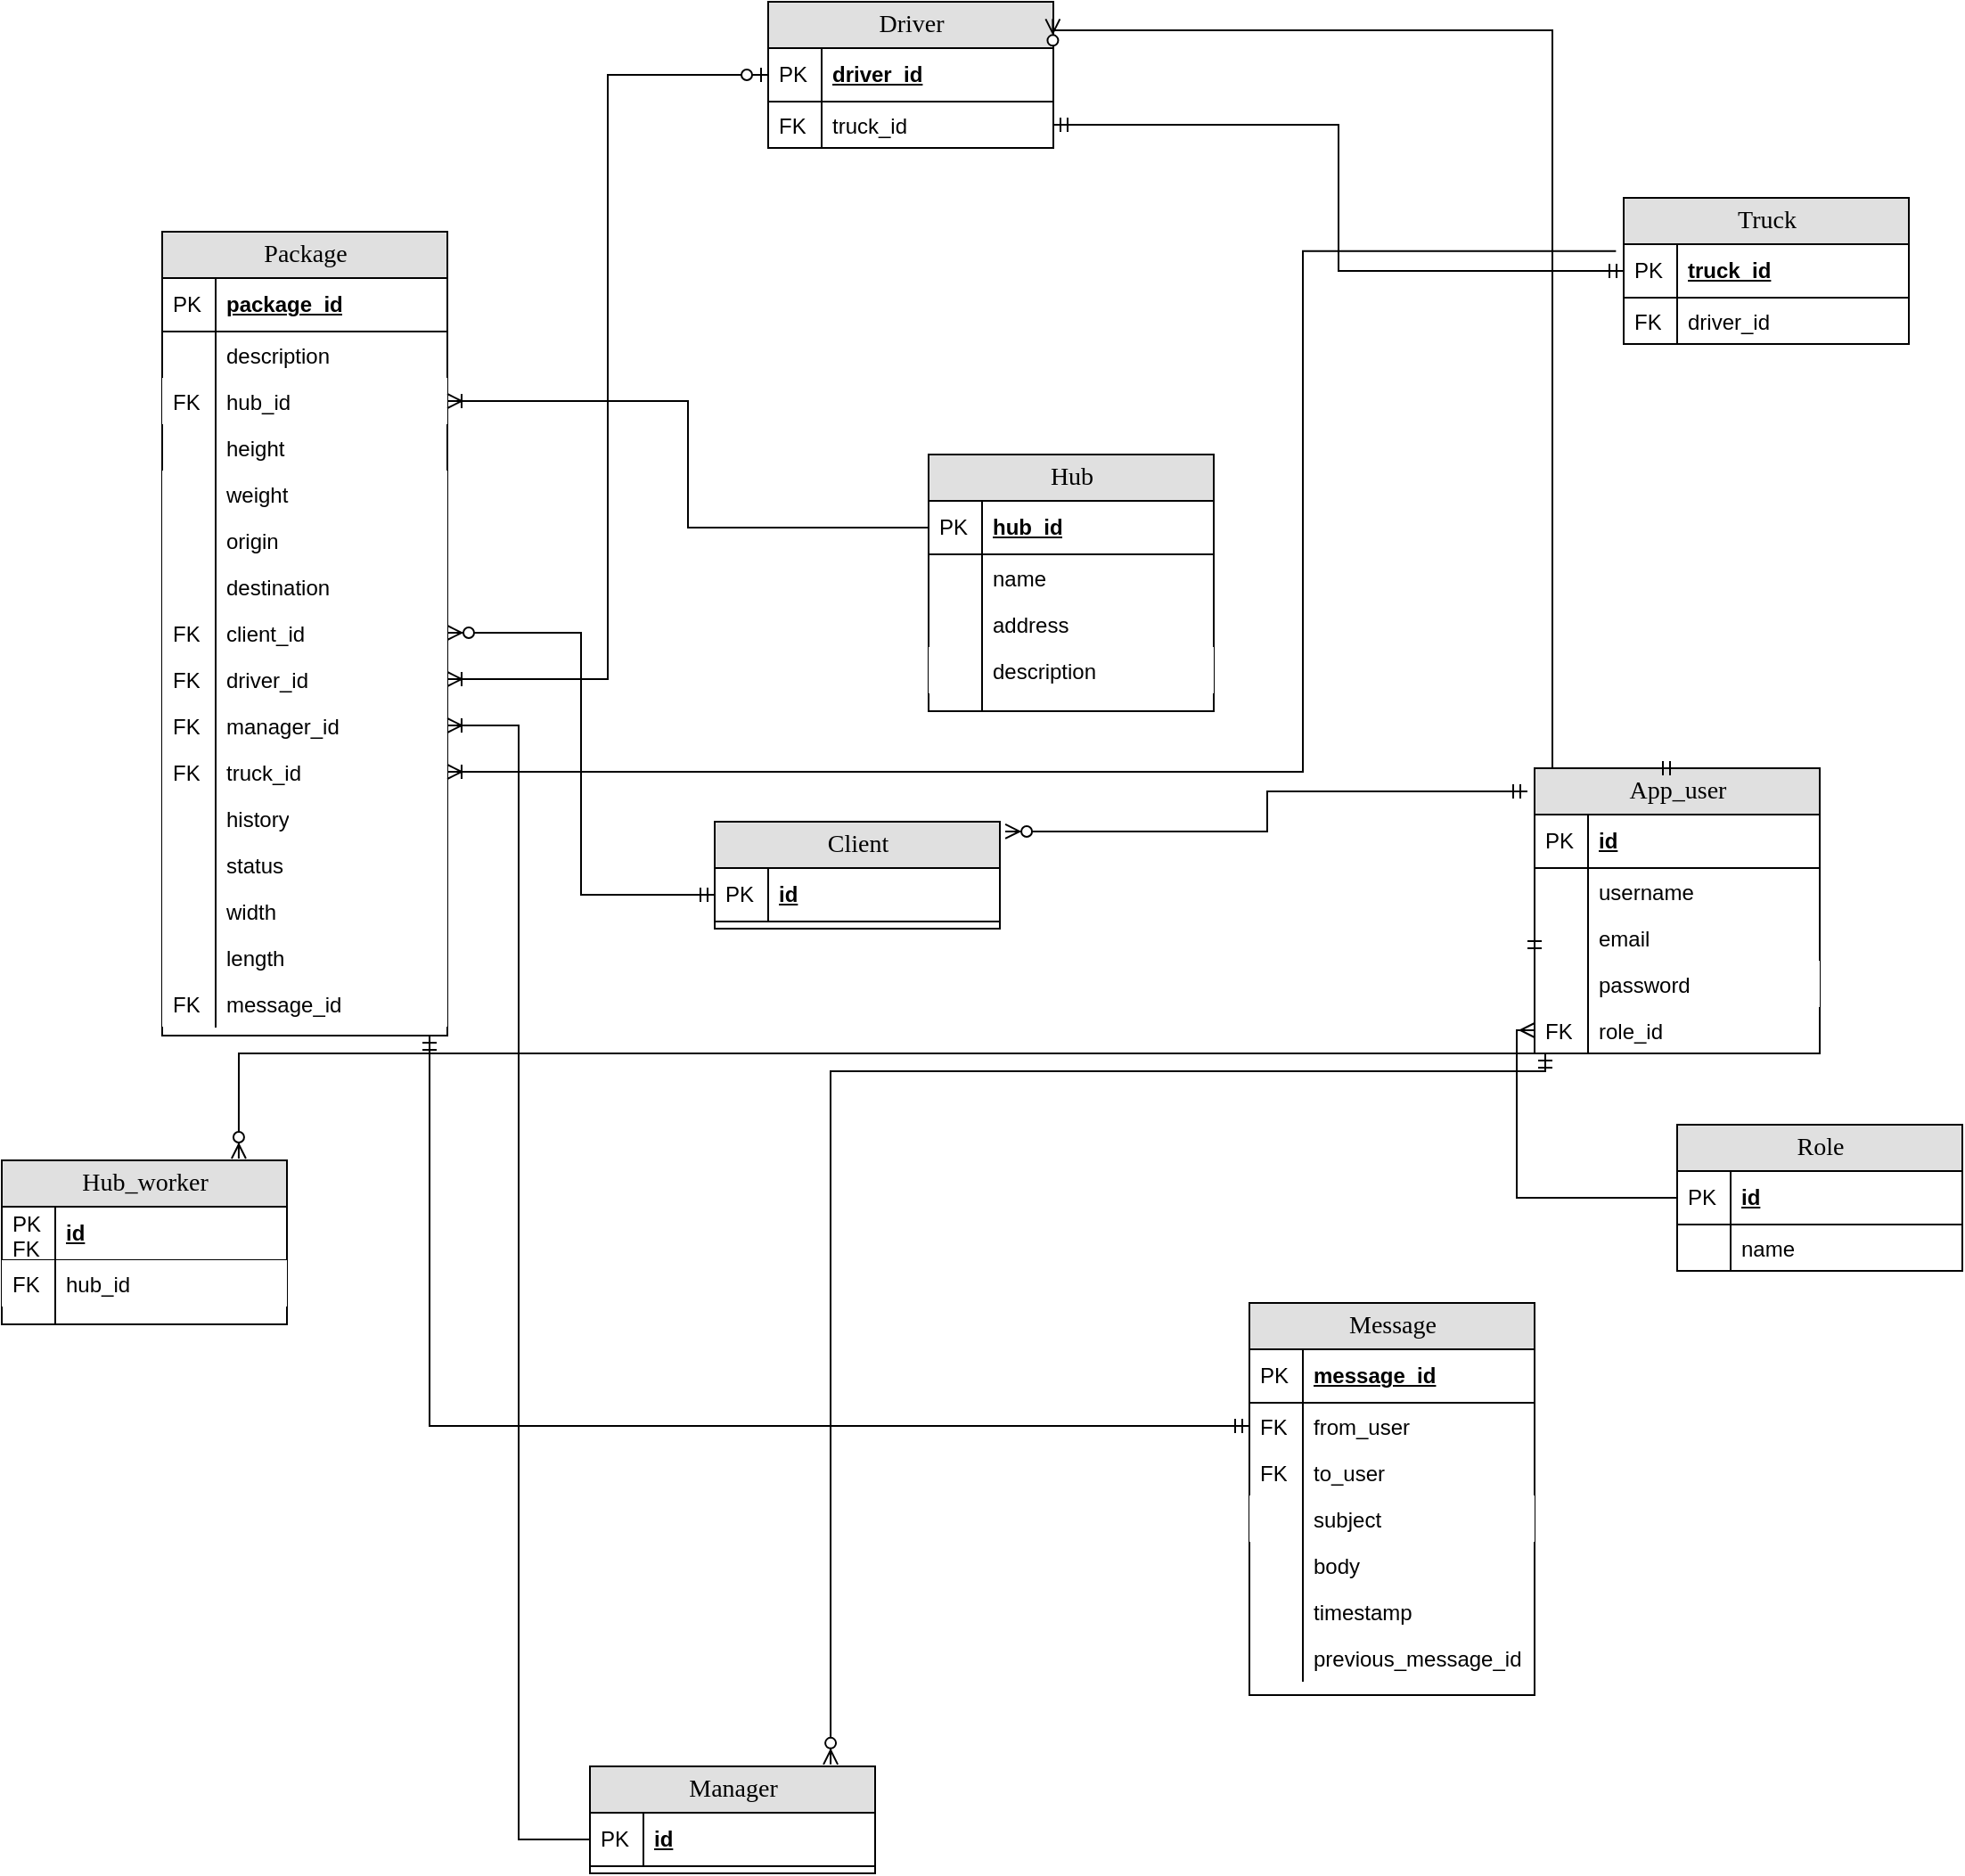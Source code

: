 <mxfile version="20.6.2" type="device"><diagram name="Page-1" id="e56a1550-8fbb-45ad-956c-1786394a9013"><mxGraphModel dx="2185" dy="1413" grid="1" gridSize="10" guides="1" tooltips="1" connect="1" arrows="1" fold="1" page="1" pageScale="1" pageWidth="1100" pageHeight="850" background="none" math="0" shadow="0"><root><mxCell id="0"/><mxCell id="1" parent="0"/><mxCell id="2e49270ec7c68f3f-80" value="Driver" style="swimlane;html=1;fontStyle=0;childLayout=stackLayout;horizontal=1;startSize=26;fillColor=#e0e0e0;horizontalStack=0;resizeParent=1;resizeLast=0;collapsible=1;marginBottom=0;swimlaneFillColor=#ffffff;align=center;rounded=0;shadow=0;comic=0;labelBackgroundColor=none;strokeWidth=1;fontFamily=Verdana;fontSize=14" parent="1" vertex="1"><mxGeometry x="270" y="-100" width="160" height="82" as="geometry"/></mxCell><mxCell id="2e49270ec7c68f3f-81" value="driver_id" style="shape=partialRectangle;top=0;left=0;right=0;bottom=1;html=1;align=left;verticalAlign=middle;fillColor=none;spacingLeft=34;spacingRight=4;whiteSpace=wrap;overflow=hidden;rotatable=0;points=[[0,0.5],[1,0.5]];portConstraint=eastwest;dropTarget=0;fontStyle=5;" parent="2e49270ec7c68f3f-80" vertex="1"><mxGeometry y="26" width="160" height="30" as="geometry"/></mxCell><mxCell id="2e49270ec7c68f3f-82" value="PK" style="shape=partialRectangle;top=0;left=0;bottom=0;html=1;fillColor=none;align=left;verticalAlign=middle;spacingLeft=4;spacingRight=4;whiteSpace=wrap;overflow=hidden;rotatable=0;points=[];portConstraint=eastwest;part=1;" parent="2e49270ec7c68f3f-81" vertex="1" connectable="0"><mxGeometry width="30" height="30" as="geometry"/></mxCell><mxCell id="2e49270ec7c68f3f-83" value="truck_id" style="shape=partialRectangle;top=0;left=0;right=0;bottom=0;html=1;align=left;verticalAlign=top;fillColor=none;spacingLeft=34;spacingRight=4;whiteSpace=wrap;overflow=hidden;rotatable=0;points=[[0,0.5],[1,0.5]];portConstraint=eastwest;dropTarget=0;" parent="2e49270ec7c68f3f-80" vertex="1"><mxGeometry y="56" width="160" height="26" as="geometry"/></mxCell><mxCell id="2e49270ec7c68f3f-84" value="FK" style="shape=partialRectangle;top=0;left=0;bottom=0;html=1;fillColor=none;align=left;verticalAlign=top;spacingLeft=4;spacingRight=4;whiteSpace=wrap;overflow=hidden;rotatable=0;points=[];portConstraint=eastwest;part=1;" parent="2e49270ec7c68f3f-83" vertex="1" connectable="0"><mxGeometry width="30" height="26" as="geometry"/></mxCell><mxCell id="9Zfl4sQZ8dQwCPbtJf-r-14" value="Truck" style="swimlane;html=1;fontStyle=0;childLayout=stackLayout;horizontal=1;startSize=26;fillColor=#e0e0e0;horizontalStack=0;resizeParent=1;resizeLast=0;collapsible=1;marginBottom=0;swimlaneFillColor=#ffffff;align=center;rounded=0;shadow=0;comic=0;labelBackgroundColor=none;strokeWidth=1;fontFamily=Verdana;fontSize=14" parent="1" vertex="1"><mxGeometry x="750" y="10" width="160" height="82" as="geometry"/></mxCell><mxCell id="9Zfl4sQZ8dQwCPbtJf-r-15" value="truck_id" style="shape=partialRectangle;top=0;left=0;right=0;bottom=1;html=1;align=left;verticalAlign=middle;fillColor=none;spacingLeft=34;spacingRight=4;whiteSpace=wrap;overflow=hidden;rotatable=0;points=[[0,0.5],[1,0.5]];portConstraint=eastwest;dropTarget=0;fontStyle=5;" parent="9Zfl4sQZ8dQwCPbtJf-r-14" vertex="1"><mxGeometry y="26" width="160" height="30" as="geometry"/></mxCell><mxCell id="9Zfl4sQZ8dQwCPbtJf-r-16" value="PK" style="shape=partialRectangle;top=0;left=0;bottom=0;html=1;fillColor=none;align=left;verticalAlign=middle;spacingLeft=4;spacingRight=4;whiteSpace=wrap;overflow=hidden;rotatable=0;points=[];portConstraint=eastwest;part=1;" parent="9Zfl4sQZ8dQwCPbtJf-r-15" connectable="0" vertex="1"><mxGeometry width="30" height="30" as="geometry"/></mxCell><mxCell id="9Zfl4sQZ8dQwCPbtJf-r-19" value="driver_id" style="shape=partialRectangle;top=0;left=0;right=0;bottom=0;html=1;align=left;verticalAlign=top;fillColor=none;spacingLeft=34;spacingRight=4;whiteSpace=wrap;overflow=hidden;rotatable=0;points=[[0,0.5],[1,0.5]];portConstraint=eastwest;dropTarget=0;" parent="9Zfl4sQZ8dQwCPbtJf-r-14" vertex="1"><mxGeometry y="56" width="160" height="26" as="geometry"/></mxCell><mxCell id="9Zfl4sQZ8dQwCPbtJf-r-20" value="FK" style="shape=partialRectangle;top=0;left=0;bottom=0;html=1;fillColor=none;align=left;verticalAlign=top;spacingLeft=4;spacingRight=4;whiteSpace=wrap;overflow=hidden;rotatable=0;points=[];portConstraint=eastwest;part=1;" parent="9Zfl4sQZ8dQwCPbtJf-r-19" connectable="0" vertex="1"><mxGeometry width="30" height="26" as="geometry"/></mxCell><mxCell id="9Zfl4sQZ8dQwCPbtJf-r-28" value="" style="edgeStyle=orthogonalEdgeStyle;fontSize=12;html=1;endArrow=ERoneToMany;startArrow=ERzeroToOne;rounded=0;exitX=0;exitY=0.5;exitDx=0;exitDy=0;" parent="1" source="2e49270ec7c68f3f-81" target="WPo7gsxydUcAzERWjKQl-3" edge="1"><mxGeometry width="100" height="100" relative="1" as="geometry"><mxPoint x="90" y="140" as="sourcePoint"/><mxPoint x="190" y="265" as="targetPoint"/></mxGeometry></mxCell><mxCell id="9Zfl4sQZ8dQwCPbtJf-r-29" value="" style="edgeStyle=orthogonalEdgeStyle;fontSize=12;html=1;endArrow=ERmandOne;startArrow=ERmandOne;rounded=0;exitX=1;exitY=0.5;exitDx=0;exitDy=0;" parent="1" source="2e49270ec7c68f3f-83" target="9Zfl4sQZ8dQwCPbtJf-r-15" edge="1"><mxGeometry width="100" height="100" relative="1" as="geometry"><mxPoint x="400" y="260" as="sourcePoint"/><mxPoint x="500" y="160" as="targetPoint"/></mxGeometry></mxCell><mxCell id="9Zfl4sQZ8dQwCPbtJf-r-32" value="Client" style="swimlane;html=1;fontStyle=0;childLayout=stackLayout;horizontal=1;startSize=26;fillColor=#e0e0e0;horizontalStack=0;resizeParent=1;resizeLast=0;collapsible=1;marginBottom=0;swimlaneFillColor=#ffffff;align=center;rounded=0;shadow=0;comic=0;labelBackgroundColor=none;strokeWidth=1;fontFamily=Verdana;fontSize=14" parent="1" vertex="1"><mxGeometry x="240" y="360" width="160" height="60" as="geometry"/></mxCell><mxCell id="9Zfl4sQZ8dQwCPbtJf-r-33" value="id" style="shape=partialRectangle;top=0;left=0;right=0;bottom=1;html=1;align=left;verticalAlign=middle;fillColor=none;spacingLeft=34;spacingRight=4;whiteSpace=wrap;overflow=hidden;rotatable=0;points=[[0,0.5],[1,0.5]];portConstraint=eastwest;dropTarget=0;fontStyle=5;" parent="9Zfl4sQZ8dQwCPbtJf-r-32" vertex="1"><mxGeometry y="26" width="160" height="30" as="geometry"/></mxCell><mxCell id="9Zfl4sQZ8dQwCPbtJf-r-34" value="PK" style="shape=partialRectangle;top=0;left=0;bottom=0;html=1;fillColor=none;align=left;verticalAlign=middle;spacingLeft=4;spacingRight=4;whiteSpace=wrap;overflow=hidden;rotatable=0;points=[];portConstraint=eastwest;part=1;" parent="9Zfl4sQZ8dQwCPbtJf-r-33" connectable="0" vertex="1"><mxGeometry width="30" height="30" as="geometry"/></mxCell><mxCell id="9Zfl4sQZ8dQwCPbtJf-r-43" value="" style="edgeStyle=orthogonalEdgeStyle;fontSize=12;html=1;endArrow=ERzeroToMany;startArrow=ERmandOne;rounded=0;exitX=0;exitY=0.5;exitDx=0;exitDy=0;entryX=1;entryY=0.5;entryDx=0;entryDy=0;" parent="1" source="9Zfl4sQZ8dQwCPbtJf-r-33" target="WPo7gsxydUcAzERWjKQl-1" edge="1"><mxGeometry width="100" height="100" relative="1" as="geometry"><mxPoint x="400" y="360" as="sourcePoint"/><mxPoint x="190" y="239" as="targetPoint"/></mxGeometry></mxCell><mxCell id="9Zfl4sQZ8dQwCPbtJf-r-46" value="Package" style="swimlane;html=1;fontStyle=0;childLayout=stackLayout;horizontal=1;startSize=26;fillColor=#e0e0e0;horizontalStack=0;resizeParent=1;resizeLast=0;collapsible=1;marginBottom=0;swimlaneFillColor=#ffffff;align=center;rounded=0;shadow=0;comic=0;labelBackgroundColor=none;strokeWidth=1;fontFamily=Verdana;fontSize=14" parent="1" vertex="1"><mxGeometry x="-70" y="29" width="160" height="451" as="geometry"/></mxCell><mxCell id="9Zfl4sQZ8dQwCPbtJf-r-47" value="package_id" style="shape=partialRectangle;top=0;left=0;right=0;bottom=1;html=1;align=left;verticalAlign=middle;fillColor=none;spacingLeft=34;spacingRight=4;whiteSpace=wrap;overflow=hidden;rotatable=0;points=[[0,0.5],[1,0.5]];portConstraint=eastwest;dropTarget=0;fontStyle=5;" parent="9Zfl4sQZ8dQwCPbtJf-r-46" vertex="1"><mxGeometry y="26" width="160" height="30" as="geometry"/></mxCell><mxCell id="9Zfl4sQZ8dQwCPbtJf-r-48" value="PK" style="shape=partialRectangle;top=0;left=0;bottom=0;html=1;fillColor=none;align=left;verticalAlign=middle;spacingLeft=4;spacingRight=4;whiteSpace=wrap;overflow=hidden;rotatable=0;points=[];portConstraint=eastwest;part=1;" parent="9Zfl4sQZ8dQwCPbtJf-r-47" connectable="0" vertex="1"><mxGeometry width="30" height="30" as="geometry"/></mxCell><mxCell id="9Zfl4sQZ8dQwCPbtJf-r-49" value="description" style="shape=partialRectangle;top=0;left=0;right=0;bottom=0;html=1;align=left;verticalAlign=top;fillColor=none;spacingLeft=34;spacingRight=4;whiteSpace=wrap;overflow=hidden;rotatable=0;points=[[0,0.5],[1,0.5]];portConstraint=eastwest;dropTarget=0;" parent="9Zfl4sQZ8dQwCPbtJf-r-46" vertex="1"><mxGeometry y="56" width="160" height="26" as="geometry"/></mxCell><mxCell id="9Zfl4sQZ8dQwCPbtJf-r-50" value="" style="shape=partialRectangle;top=0;left=0;bottom=0;html=1;fillColor=none;align=left;verticalAlign=top;spacingLeft=4;spacingRight=4;whiteSpace=wrap;overflow=hidden;rotatable=0;points=[];portConstraint=eastwest;part=1;" parent="9Zfl4sQZ8dQwCPbtJf-r-49" connectable="0" vertex="1"><mxGeometry width="30" height="26" as="geometry"/></mxCell><mxCell id="9Zfl4sQZ8dQwCPbtJf-r-53" value="hub_id" style="shape=partialRectangle;top=0;left=0;right=0;bottom=0;html=1;align=left;verticalAlign=top;fillColor=default;spacingLeft=34;spacingRight=4;whiteSpace=wrap;overflow=hidden;rotatable=0;points=[[0,0.5],[1,0.5]];portConstraint=eastwest;dropTarget=0;" parent="9Zfl4sQZ8dQwCPbtJf-r-46" vertex="1"><mxGeometry y="82" width="160" height="26" as="geometry"/></mxCell><mxCell id="9Zfl4sQZ8dQwCPbtJf-r-54" value="FK" style="shape=partialRectangle;top=0;left=0;bottom=0;html=1;fillColor=none;align=left;verticalAlign=top;spacingLeft=4;spacingRight=4;whiteSpace=wrap;overflow=hidden;rotatable=0;points=[];portConstraint=eastwest;part=1;" parent="9Zfl4sQZ8dQwCPbtJf-r-53" connectable="0" vertex="1"><mxGeometry width="30" height="26" as="geometry"/></mxCell><mxCell id="9Zfl4sQZ8dQwCPbtJf-r-55" value="height" style="shape=partialRectangle;top=0;left=0;right=0;bottom=0;html=1;align=left;verticalAlign=top;fillColor=none;spacingLeft=34;spacingRight=4;whiteSpace=wrap;overflow=hidden;rotatable=0;points=[[0,0.5],[1,0.5]];portConstraint=eastwest;dropTarget=0;" parent="9Zfl4sQZ8dQwCPbtJf-r-46" vertex="1"><mxGeometry y="108" width="160" height="26" as="geometry"/></mxCell><mxCell id="9Zfl4sQZ8dQwCPbtJf-r-56" value="" style="shape=partialRectangle;top=0;left=0;bottom=0;html=1;fillColor=none;align=left;verticalAlign=top;spacingLeft=4;spacingRight=4;whiteSpace=wrap;overflow=hidden;rotatable=0;points=[];portConstraint=eastwest;part=1;" parent="9Zfl4sQZ8dQwCPbtJf-r-55" connectable="0" vertex="1"><mxGeometry width="30" height="26" as="geometry"/></mxCell><mxCell id="Qg8AzuFLEwL4DSOI7hVM-1" value="weight" style="shape=partialRectangle;top=0;left=0;right=0;bottom=0;html=1;align=left;verticalAlign=top;fillColor=default;spacingLeft=34;spacingRight=4;whiteSpace=wrap;overflow=hidden;rotatable=0;points=[[0,0.5],[1,0.5]];portConstraint=eastwest;dropTarget=0;" parent="9Zfl4sQZ8dQwCPbtJf-r-46" vertex="1"><mxGeometry y="134" width="160" height="26" as="geometry"/></mxCell><mxCell id="Qg8AzuFLEwL4DSOI7hVM-2" value="" style="shape=partialRectangle;top=0;left=0;bottom=0;html=1;fillColor=none;align=left;verticalAlign=top;spacingLeft=4;spacingRight=4;whiteSpace=wrap;overflow=hidden;rotatable=0;points=[];portConstraint=eastwest;part=1;" parent="Qg8AzuFLEwL4DSOI7hVM-1" connectable="0" vertex="1"><mxGeometry width="30" height="26" as="geometry"/></mxCell><mxCell id="Qg8AzuFLEwL4DSOI7hVM-3" value="origin" style="shape=partialRectangle;top=0;left=0;right=0;bottom=0;html=1;align=left;verticalAlign=top;fillColor=default;spacingLeft=34;spacingRight=4;whiteSpace=wrap;overflow=hidden;rotatable=0;points=[[0,0.5],[1,0.5]];portConstraint=eastwest;dropTarget=0;" parent="9Zfl4sQZ8dQwCPbtJf-r-46" vertex="1"><mxGeometry y="160" width="160" height="26" as="geometry"/></mxCell><mxCell id="Qg8AzuFLEwL4DSOI7hVM-4" value="" style="shape=partialRectangle;top=0;left=0;bottom=0;html=1;fillColor=none;align=left;verticalAlign=top;spacingLeft=4;spacingRight=4;whiteSpace=wrap;overflow=hidden;rotatable=0;points=[];portConstraint=eastwest;part=1;" parent="Qg8AzuFLEwL4DSOI7hVM-3" connectable="0" vertex="1"><mxGeometry width="30" height="26" as="geometry"/></mxCell><mxCell id="Qg8AzuFLEwL4DSOI7hVM-5" value="destination" style="shape=partialRectangle;top=0;left=0;right=0;bottom=0;html=1;align=left;verticalAlign=top;fillColor=default;spacingLeft=34;spacingRight=4;whiteSpace=wrap;overflow=hidden;rotatable=0;points=[[0,0.5],[1,0.5]];portConstraint=eastwest;dropTarget=0;" parent="9Zfl4sQZ8dQwCPbtJf-r-46" vertex="1"><mxGeometry y="186" width="160" height="26" as="geometry"/></mxCell><mxCell id="Qg8AzuFLEwL4DSOI7hVM-6" value="" style="shape=partialRectangle;top=0;left=0;bottom=0;html=1;fillColor=none;align=left;verticalAlign=top;spacingLeft=4;spacingRight=4;whiteSpace=wrap;overflow=hidden;rotatable=0;points=[];portConstraint=eastwest;part=1;" parent="Qg8AzuFLEwL4DSOI7hVM-5" connectable="0" vertex="1"><mxGeometry width="30" height="26" as="geometry"/></mxCell><mxCell id="WPo7gsxydUcAzERWjKQl-1" value="client_id" style="shape=partialRectangle;top=0;left=0;right=0;bottom=0;html=1;align=left;verticalAlign=top;fillColor=default;spacingLeft=34;spacingRight=4;whiteSpace=wrap;overflow=hidden;rotatable=0;points=[[0,0.5],[1,0.5]];portConstraint=eastwest;dropTarget=0;" parent="9Zfl4sQZ8dQwCPbtJf-r-46" vertex="1"><mxGeometry y="212" width="160" height="26" as="geometry"/></mxCell><mxCell id="WPo7gsxydUcAzERWjKQl-2" value="FK" style="shape=partialRectangle;top=0;left=0;bottom=0;html=1;fillColor=none;align=left;verticalAlign=top;spacingLeft=4;spacingRight=4;whiteSpace=wrap;overflow=hidden;rotatable=0;points=[];portConstraint=eastwest;part=1;" parent="WPo7gsxydUcAzERWjKQl-1" connectable="0" vertex="1"><mxGeometry width="30" height="26" as="geometry"/></mxCell><mxCell id="WPo7gsxydUcAzERWjKQl-3" value="driver_id" style="shape=partialRectangle;top=0;left=0;right=0;bottom=0;html=1;align=left;verticalAlign=top;fillColor=default;spacingLeft=34;spacingRight=4;whiteSpace=wrap;overflow=hidden;rotatable=0;points=[[0,0.5],[1,0.5]];portConstraint=eastwest;dropTarget=0;" parent="9Zfl4sQZ8dQwCPbtJf-r-46" vertex="1"><mxGeometry y="238" width="160" height="26" as="geometry"/></mxCell><mxCell id="WPo7gsxydUcAzERWjKQl-4" value="FK" style="shape=partialRectangle;top=0;left=0;bottom=0;html=1;fillColor=none;align=left;verticalAlign=top;spacingLeft=4;spacingRight=4;whiteSpace=wrap;overflow=hidden;rotatable=0;points=[];portConstraint=eastwest;part=1;" parent="WPo7gsxydUcAzERWjKQl-3" connectable="0" vertex="1"><mxGeometry width="30" height="26" as="geometry"/></mxCell><mxCell id="WPo7gsxydUcAzERWjKQl-5" value="manager_id" style="shape=partialRectangle;top=0;left=0;right=0;bottom=0;html=1;align=left;verticalAlign=top;fillColor=default;spacingLeft=34;spacingRight=4;whiteSpace=wrap;overflow=hidden;rotatable=0;points=[[0,0.5],[1,0.5]];portConstraint=eastwest;dropTarget=0;" parent="9Zfl4sQZ8dQwCPbtJf-r-46" vertex="1"><mxGeometry y="264" width="160" height="26" as="geometry"/></mxCell><mxCell id="WPo7gsxydUcAzERWjKQl-6" value="FK" style="shape=partialRectangle;top=0;left=0;bottom=0;html=1;fillColor=none;align=left;verticalAlign=top;spacingLeft=4;spacingRight=4;whiteSpace=wrap;overflow=hidden;rotatable=0;points=[];portConstraint=eastwest;part=1;" parent="WPo7gsxydUcAzERWjKQl-5" connectable="0" vertex="1"><mxGeometry width="30" height="26" as="geometry"/></mxCell><mxCell id="WPo7gsxydUcAzERWjKQl-7" value="truck_id" style="shape=partialRectangle;top=0;left=0;right=0;bottom=0;html=1;align=left;verticalAlign=top;fillColor=default;spacingLeft=34;spacingRight=4;whiteSpace=wrap;overflow=hidden;rotatable=0;points=[[0,0.5],[1,0.5]];portConstraint=eastwest;dropTarget=0;" parent="9Zfl4sQZ8dQwCPbtJf-r-46" vertex="1"><mxGeometry y="290" width="160" height="26" as="geometry"/></mxCell><mxCell id="WPo7gsxydUcAzERWjKQl-8" value="FK" style="shape=partialRectangle;top=0;left=0;bottom=0;html=1;fillColor=none;align=left;verticalAlign=top;spacingLeft=4;spacingRight=4;whiteSpace=wrap;overflow=hidden;rotatable=0;points=[];portConstraint=eastwest;part=1;" parent="WPo7gsxydUcAzERWjKQl-7" connectable="0" vertex="1"><mxGeometry width="30" height="26" as="geometry"/></mxCell><mxCell id="WPo7gsxydUcAzERWjKQl-11" value="history" style="shape=partialRectangle;top=0;left=0;right=0;bottom=0;html=1;align=left;verticalAlign=top;fillColor=default;spacingLeft=34;spacingRight=4;whiteSpace=wrap;overflow=hidden;rotatable=0;points=[[0,0.5],[1,0.5]];portConstraint=eastwest;dropTarget=0;" parent="9Zfl4sQZ8dQwCPbtJf-r-46" vertex="1"><mxGeometry y="316" width="160" height="26" as="geometry"/></mxCell><mxCell id="WPo7gsxydUcAzERWjKQl-12" value="" style="shape=partialRectangle;top=0;left=0;bottom=0;html=1;fillColor=none;align=left;verticalAlign=top;spacingLeft=4;spacingRight=4;whiteSpace=wrap;overflow=hidden;rotatable=0;points=[];portConstraint=eastwest;part=1;" parent="WPo7gsxydUcAzERWjKQl-11" connectable="0" vertex="1"><mxGeometry width="30" height="26" as="geometry"/></mxCell><mxCell id="WPo7gsxydUcAzERWjKQl-13" value="status" style="shape=partialRectangle;top=0;left=0;right=0;bottom=0;html=1;align=left;verticalAlign=top;fillColor=default;spacingLeft=34;spacingRight=4;whiteSpace=wrap;overflow=hidden;rotatable=0;points=[[0,0.5],[1,0.5]];portConstraint=eastwest;dropTarget=0;" parent="9Zfl4sQZ8dQwCPbtJf-r-46" vertex="1"><mxGeometry y="342" width="160" height="26" as="geometry"/></mxCell><mxCell id="WPo7gsxydUcAzERWjKQl-14" value="" style="shape=partialRectangle;top=0;left=0;bottom=0;html=1;fillColor=none;align=left;verticalAlign=top;spacingLeft=4;spacingRight=4;whiteSpace=wrap;overflow=hidden;rotatable=0;points=[];portConstraint=eastwest;part=1;" parent="WPo7gsxydUcAzERWjKQl-13" connectable="0" vertex="1"><mxGeometry width="30" height="26" as="geometry"/></mxCell><mxCell id="KyJcnFjBP0BROL4kn8Kn-30" value="width" style="shape=partialRectangle;top=0;left=0;right=0;bottom=0;html=1;align=left;verticalAlign=top;fillColor=default;spacingLeft=34;spacingRight=4;whiteSpace=wrap;overflow=hidden;rotatable=0;points=[[0,0.5],[1,0.5]];portConstraint=eastwest;dropTarget=0;" vertex="1" parent="9Zfl4sQZ8dQwCPbtJf-r-46"><mxGeometry y="368" width="160" height="26" as="geometry"/></mxCell><mxCell id="KyJcnFjBP0BROL4kn8Kn-31" value="" style="shape=partialRectangle;top=0;left=0;bottom=0;html=1;fillColor=none;align=left;verticalAlign=top;spacingLeft=4;spacingRight=4;whiteSpace=wrap;overflow=hidden;rotatable=0;points=[];portConstraint=eastwest;part=1;" connectable="0" vertex="1" parent="KyJcnFjBP0BROL4kn8Kn-30"><mxGeometry width="30" height="26" as="geometry"/></mxCell><mxCell id="KyJcnFjBP0BROL4kn8Kn-32" value="length" style="shape=partialRectangle;top=0;left=0;right=0;bottom=0;html=1;align=left;verticalAlign=top;fillColor=default;spacingLeft=34;spacingRight=4;whiteSpace=wrap;overflow=hidden;rotatable=0;points=[[0,0.5],[1,0.5]];portConstraint=eastwest;dropTarget=0;" vertex="1" parent="9Zfl4sQZ8dQwCPbtJf-r-46"><mxGeometry y="394" width="160" height="26" as="geometry"/></mxCell><mxCell id="KyJcnFjBP0BROL4kn8Kn-33" value="" style="shape=partialRectangle;top=0;left=0;bottom=0;html=1;fillColor=none;align=left;verticalAlign=top;spacingLeft=4;spacingRight=4;whiteSpace=wrap;overflow=hidden;rotatable=0;points=[];portConstraint=eastwest;part=1;" connectable="0" vertex="1" parent="KyJcnFjBP0BROL4kn8Kn-32"><mxGeometry width="30" height="26" as="geometry"/></mxCell><mxCell id="KyJcnFjBP0BROL4kn8Kn-35" value="message_id" style="shape=partialRectangle;top=0;left=0;right=0;bottom=0;html=1;align=left;verticalAlign=top;fillColor=default;spacingLeft=34;spacingRight=4;whiteSpace=wrap;overflow=hidden;rotatable=0;points=[[0,0.5],[1,0.5]];portConstraint=eastwest;dropTarget=0;" vertex="1" parent="9Zfl4sQZ8dQwCPbtJf-r-46"><mxGeometry y="420" width="160" height="26" as="geometry"/></mxCell><mxCell id="KyJcnFjBP0BROL4kn8Kn-36" value="FK" style="shape=partialRectangle;top=0;left=0;bottom=0;html=1;fillColor=none;align=left;verticalAlign=top;spacingLeft=4;spacingRight=4;whiteSpace=wrap;overflow=hidden;rotatable=0;points=[];portConstraint=eastwest;part=1;" connectable="0" vertex="1" parent="KyJcnFjBP0BROL4kn8Kn-35"><mxGeometry width="30" height="26" as="geometry"/></mxCell><mxCell id="KyJcnFjBP0BROL4kn8Kn-34" value="" style="edgeStyle=orthogonalEdgeStyle;fontSize=12;html=1;endArrow=ERmandOne;startArrow=ERmandOne;rounded=0;" edge="1" parent="9Zfl4sQZ8dQwCPbtJf-r-46" target="Qg8AzuFLEwL4DSOI7hVM-16"><mxGeometry width="100" height="100" relative="1" as="geometry"><mxPoint x="150" y="451" as="sourcePoint"/><mxPoint x="270" y="238" as="targetPoint"/><Array as="points"><mxPoint x="150" y="670"/></Array></mxGeometry></mxCell><mxCell id="9Zfl4sQZ8dQwCPbtJf-r-58" value="" style="fontSize=12;html=1;endArrow=ERoneToMany;rounded=0;exitX=-0.027;exitY=0.129;exitDx=0;exitDy=0;edgeStyle=elbowEdgeStyle;exitPerimeter=0;" parent="1" source="9Zfl4sQZ8dQwCPbtJf-r-15" target="WPo7gsxydUcAzERWjKQl-7" edge="1"><mxGeometry width="100" height="100" relative="1" as="geometry"><mxPoint x="320" y="380" as="sourcePoint"/><mxPoint x="190" y="343" as="targetPoint"/><Array as="points"><mxPoint x="570" y="300"/><mxPoint x="560" y="160"/><mxPoint x="530" y="290"/><mxPoint x="320" y="340"/><mxPoint x="380" y="260"/></Array></mxGeometry></mxCell><mxCell id="9Zfl4sQZ8dQwCPbtJf-r-59" value="Hub" style="swimlane;html=1;fontStyle=0;childLayout=stackLayout;horizontal=1;startSize=26;fillColor=#e0e0e0;horizontalStack=0;resizeParent=1;resizeLast=0;collapsible=1;marginBottom=0;swimlaneFillColor=#ffffff;align=center;rounded=0;shadow=0;comic=0;labelBackgroundColor=none;strokeWidth=1;fontFamily=Verdana;fontSize=14" parent="1" vertex="1"><mxGeometry x="360" y="154" width="160" height="144" as="geometry"/></mxCell><mxCell id="9Zfl4sQZ8dQwCPbtJf-r-60" value="hub_id" style="shape=partialRectangle;top=0;left=0;right=0;bottom=1;html=1;align=left;verticalAlign=middle;fillColor=none;spacingLeft=34;spacingRight=4;whiteSpace=wrap;overflow=hidden;rotatable=0;points=[[0,0.5],[1,0.5]];portConstraint=eastwest;dropTarget=0;fontStyle=5;" parent="9Zfl4sQZ8dQwCPbtJf-r-59" vertex="1"><mxGeometry y="26" width="160" height="30" as="geometry"/></mxCell><mxCell id="9Zfl4sQZ8dQwCPbtJf-r-61" value="PK" style="shape=partialRectangle;top=0;left=0;bottom=0;html=1;fillColor=none;align=left;verticalAlign=middle;spacingLeft=4;spacingRight=4;whiteSpace=wrap;overflow=hidden;rotatable=0;points=[];portConstraint=eastwest;part=1;" parent="9Zfl4sQZ8dQwCPbtJf-r-60" connectable="0" vertex="1"><mxGeometry width="30" height="30" as="geometry"/></mxCell><mxCell id="9Zfl4sQZ8dQwCPbtJf-r-62" value="name" style="shape=partialRectangle;top=0;left=0;right=0;bottom=0;html=1;align=left;verticalAlign=top;fillColor=none;spacingLeft=34;spacingRight=4;whiteSpace=wrap;overflow=hidden;rotatable=0;points=[[0,0.5],[1,0.5]];portConstraint=eastwest;dropTarget=0;" parent="9Zfl4sQZ8dQwCPbtJf-r-59" vertex="1"><mxGeometry y="56" width="160" height="26" as="geometry"/></mxCell><mxCell id="9Zfl4sQZ8dQwCPbtJf-r-63" value="" style="shape=partialRectangle;top=0;left=0;bottom=0;html=1;fillColor=none;align=left;verticalAlign=top;spacingLeft=4;spacingRight=4;whiteSpace=wrap;overflow=hidden;rotatable=0;points=[];portConstraint=eastwest;part=1;" parent="9Zfl4sQZ8dQwCPbtJf-r-62" connectable="0" vertex="1"><mxGeometry width="30" height="26" as="geometry"/></mxCell><mxCell id="9Zfl4sQZ8dQwCPbtJf-r-64" value="address" style="shape=partialRectangle;top=0;left=0;right=0;bottom=0;html=1;align=left;verticalAlign=top;fillColor=none;spacingLeft=34;spacingRight=4;whiteSpace=wrap;overflow=hidden;rotatable=0;points=[[0,0.5],[1,0.5]];portConstraint=eastwest;dropTarget=0;" parent="9Zfl4sQZ8dQwCPbtJf-r-59" vertex="1"><mxGeometry y="82" width="160" height="26" as="geometry"/></mxCell><mxCell id="9Zfl4sQZ8dQwCPbtJf-r-65" value="" style="shape=partialRectangle;top=0;left=0;bottom=0;html=1;fillColor=none;align=left;verticalAlign=top;spacingLeft=4;spacingRight=4;whiteSpace=wrap;overflow=hidden;rotatable=0;points=[];portConstraint=eastwest;part=1;" parent="9Zfl4sQZ8dQwCPbtJf-r-64" connectable="0" vertex="1"><mxGeometry width="30" height="26" as="geometry"/></mxCell><mxCell id="9Zfl4sQZ8dQwCPbtJf-r-66" value="description" style="shape=partialRectangle;top=0;left=0;right=0;bottom=0;html=1;align=left;verticalAlign=top;fillColor=default;spacingLeft=34;spacingRight=4;whiteSpace=wrap;overflow=hidden;rotatable=0;points=[[0,0.5],[1,0.5]];portConstraint=eastwest;dropTarget=0;" parent="9Zfl4sQZ8dQwCPbtJf-r-59" vertex="1"><mxGeometry y="108" width="160" height="26" as="geometry"/></mxCell><mxCell id="9Zfl4sQZ8dQwCPbtJf-r-67" value="" style="shape=partialRectangle;top=0;left=0;bottom=0;html=1;fillColor=none;align=left;verticalAlign=top;spacingLeft=4;spacingRight=4;whiteSpace=wrap;overflow=hidden;rotatable=0;points=[];portConstraint=eastwest;part=1;" parent="9Zfl4sQZ8dQwCPbtJf-r-66" connectable="0" vertex="1"><mxGeometry width="30" height="26" as="geometry"/></mxCell><mxCell id="9Zfl4sQZ8dQwCPbtJf-r-68" value="" style="shape=partialRectangle;top=0;left=0;right=0;bottom=0;html=1;align=left;verticalAlign=top;fillColor=none;spacingLeft=34;spacingRight=4;whiteSpace=wrap;overflow=hidden;rotatable=0;points=[[0,0.5],[1,0.5]];portConstraint=eastwest;dropTarget=0;" parent="9Zfl4sQZ8dQwCPbtJf-r-59" vertex="1"><mxGeometry y="134" width="160" height="10" as="geometry"/></mxCell><mxCell id="9Zfl4sQZ8dQwCPbtJf-r-69" value="" style="shape=partialRectangle;top=0;left=0;bottom=0;html=1;fillColor=none;align=left;verticalAlign=top;spacingLeft=4;spacingRight=4;whiteSpace=wrap;overflow=hidden;rotatable=0;points=[];portConstraint=eastwest;part=1;" parent="9Zfl4sQZ8dQwCPbtJf-r-68" connectable="0" vertex="1"><mxGeometry width="30" height="10" as="geometry"/></mxCell><mxCell id="9Zfl4sQZ8dQwCPbtJf-r-70" value="" style="edgeStyle=orthogonalEdgeStyle;fontSize=12;html=1;endArrow=ERoneToMany;rounded=0;exitX=0;exitY=0.5;exitDx=0;exitDy=0;" parent="1" source="9Zfl4sQZ8dQwCPbtJf-r-60" target="9Zfl4sQZ8dQwCPbtJf-r-53" edge="1"><mxGeometry width="100" height="100" relative="1" as="geometry"><mxPoint x="570" y="510" as="sourcePoint"/><mxPoint x="670" y="410" as="targetPoint"/></mxGeometry></mxCell><mxCell id="9Zfl4sQZ8dQwCPbtJf-r-71" value="Hub_worker" style="swimlane;html=1;fontStyle=0;childLayout=stackLayout;horizontal=1;startSize=26;fillColor=#e0e0e0;horizontalStack=0;resizeParent=1;resizeLast=0;collapsible=1;marginBottom=0;swimlaneFillColor=#ffffff;align=center;rounded=0;shadow=0;comic=0;labelBackgroundColor=none;strokeWidth=1;fontFamily=Verdana;fontSize=14" parent="1" vertex="1"><mxGeometry x="-160" y="550" width="160" height="92" as="geometry"/></mxCell><mxCell id="9Zfl4sQZ8dQwCPbtJf-r-72" value="id" style="shape=partialRectangle;top=0;left=0;right=0;bottom=1;html=1;align=left;verticalAlign=middle;fillColor=none;spacingLeft=34;spacingRight=4;whiteSpace=wrap;overflow=hidden;rotatable=0;points=[[0,0.5],[1,0.5]];portConstraint=eastwest;dropTarget=0;fontStyle=5;" parent="9Zfl4sQZ8dQwCPbtJf-r-71" vertex="1"><mxGeometry y="26" width="160" height="30" as="geometry"/></mxCell><mxCell id="9Zfl4sQZ8dQwCPbtJf-r-73" value="PK FK" style="shape=partialRectangle;top=0;left=0;bottom=0;html=1;fillColor=none;align=left;verticalAlign=middle;spacingLeft=4;spacingRight=4;whiteSpace=wrap;overflow=hidden;rotatable=0;points=[];portConstraint=eastwest;part=1;" parent="9Zfl4sQZ8dQwCPbtJf-r-72" connectable="0" vertex="1"><mxGeometry width="30" height="30" as="geometry"/></mxCell><mxCell id="9Zfl4sQZ8dQwCPbtJf-r-78" value="hub_id" style="shape=partialRectangle;top=0;left=0;right=0;bottom=0;html=1;align=left;verticalAlign=top;fillColor=default;spacingLeft=34;spacingRight=4;whiteSpace=wrap;overflow=hidden;rotatable=0;points=[[0,0.5],[1,0.5]];portConstraint=eastwest;dropTarget=0;" parent="9Zfl4sQZ8dQwCPbtJf-r-71" vertex="1"><mxGeometry y="56" width="160" height="26" as="geometry"/></mxCell><mxCell id="9Zfl4sQZ8dQwCPbtJf-r-79" value="FK" style="shape=partialRectangle;top=0;left=0;bottom=0;html=1;fillColor=none;align=left;verticalAlign=top;spacingLeft=4;spacingRight=4;whiteSpace=wrap;overflow=hidden;rotatable=0;points=[];portConstraint=eastwest;part=1;" parent="9Zfl4sQZ8dQwCPbtJf-r-78" connectable="0" vertex="1"><mxGeometry width="30" height="26" as="geometry"/></mxCell><mxCell id="9Zfl4sQZ8dQwCPbtJf-r-80" value="" style="shape=partialRectangle;top=0;left=0;right=0;bottom=0;html=1;align=left;verticalAlign=top;fillColor=none;spacingLeft=34;spacingRight=4;whiteSpace=wrap;overflow=hidden;rotatable=0;points=[[0,0.5],[1,0.5]];portConstraint=eastwest;dropTarget=0;" parent="9Zfl4sQZ8dQwCPbtJf-r-71" vertex="1"><mxGeometry y="82" width="160" height="10" as="geometry"/></mxCell><mxCell id="9Zfl4sQZ8dQwCPbtJf-r-81" value="" style="shape=partialRectangle;top=0;left=0;bottom=0;html=1;fillColor=none;align=left;verticalAlign=top;spacingLeft=4;spacingRight=4;whiteSpace=wrap;overflow=hidden;rotatable=0;points=[];portConstraint=eastwest;part=1;" parent="9Zfl4sQZ8dQwCPbtJf-r-80" connectable="0" vertex="1"><mxGeometry width="30" height="10" as="geometry"/></mxCell><mxCell id="9Zfl4sQZ8dQwCPbtJf-r-83" value="Manager" style="swimlane;html=1;fontStyle=0;childLayout=stackLayout;horizontal=1;startSize=26;fillColor=#e0e0e0;horizontalStack=0;resizeParent=1;resizeLast=0;collapsible=1;marginBottom=0;swimlaneFillColor=#ffffff;align=center;rounded=0;shadow=0;comic=0;labelBackgroundColor=none;strokeWidth=1;fontFamily=Verdana;fontSize=14" parent="1" vertex="1"><mxGeometry x="170" y="890" width="160" height="60" as="geometry"/></mxCell><mxCell id="9Zfl4sQZ8dQwCPbtJf-r-84" value="id" style="shape=partialRectangle;top=0;left=0;right=0;bottom=1;html=1;align=left;verticalAlign=middle;fillColor=none;spacingLeft=34;spacingRight=4;whiteSpace=wrap;overflow=hidden;rotatable=0;points=[[0,0.5],[1,0.5]];portConstraint=eastwest;dropTarget=0;fontStyle=5;" parent="9Zfl4sQZ8dQwCPbtJf-r-83" vertex="1"><mxGeometry y="26" width="160" height="30" as="geometry"/></mxCell><mxCell id="9Zfl4sQZ8dQwCPbtJf-r-85" value="PK" style="shape=partialRectangle;top=0;left=0;bottom=0;html=1;fillColor=none;align=left;verticalAlign=middle;spacingLeft=4;spacingRight=4;whiteSpace=wrap;overflow=hidden;rotatable=0;points=[];portConstraint=eastwest;part=1;" parent="9Zfl4sQZ8dQwCPbtJf-r-84" connectable="0" vertex="1"><mxGeometry width="30" height="30" as="geometry"/></mxCell><mxCell id="9Zfl4sQZ8dQwCPbtJf-r-94" value="" style="edgeStyle=orthogonalEdgeStyle;fontSize=12;html=1;endArrow=ERoneToMany;rounded=0;exitX=0;exitY=0.5;exitDx=0;exitDy=0;" parent="1" source="9Zfl4sQZ8dQwCPbtJf-r-84" target="WPo7gsxydUcAzERWjKQl-5" edge="1"><mxGeometry width="100" height="100" relative="1" as="geometry"><mxPoint x="280" y="500" as="sourcePoint"/><mxPoint x="190" y="317" as="targetPoint"/></mxGeometry></mxCell><mxCell id="Qg8AzuFLEwL4DSOI7hVM-13" value="Message" style="swimlane;html=1;fontStyle=0;childLayout=stackLayout;horizontal=1;startSize=26;fillColor=#e0e0e0;horizontalStack=0;resizeParent=1;resizeLast=0;collapsible=1;marginBottom=0;swimlaneFillColor=#ffffff;align=center;rounded=0;shadow=0;comic=0;labelBackgroundColor=none;strokeWidth=1;fontFamily=Verdana;fontSize=14" parent="1" vertex="1"><mxGeometry x="540" y="630" width="160" height="220" as="geometry"/></mxCell><mxCell id="Qg8AzuFLEwL4DSOI7hVM-14" value="message_id" style="shape=partialRectangle;top=0;left=0;right=0;bottom=1;html=1;align=left;verticalAlign=middle;fillColor=none;spacingLeft=34;spacingRight=4;whiteSpace=wrap;overflow=hidden;rotatable=0;points=[[0,0.5],[1,0.5]];portConstraint=eastwest;dropTarget=0;fontStyle=5;" parent="Qg8AzuFLEwL4DSOI7hVM-13" vertex="1"><mxGeometry y="26" width="160" height="30" as="geometry"/></mxCell><mxCell id="Qg8AzuFLEwL4DSOI7hVM-15" value="PK" style="shape=partialRectangle;top=0;left=0;bottom=0;html=1;fillColor=none;align=left;verticalAlign=middle;spacingLeft=4;spacingRight=4;whiteSpace=wrap;overflow=hidden;rotatable=0;points=[];portConstraint=eastwest;part=1;" parent="Qg8AzuFLEwL4DSOI7hVM-14" connectable="0" vertex="1"><mxGeometry width="30" height="30" as="geometry"/></mxCell><mxCell id="Qg8AzuFLEwL4DSOI7hVM-16" value="from_user" style="shape=partialRectangle;top=0;left=0;right=0;bottom=0;html=1;align=left;verticalAlign=top;fillColor=none;spacingLeft=34;spacingRight=4;whiteSpace=wrap;overflow=hidden;rotatable=0;points=[[0,0.5],[1,0.5]];portConstraint=eastwest;dropTarget=0;" parent="Qg8AzuFLEwL4DSOI7hVM-13" vertex="1"><mxGeometry y="56" width="160" height="26" as="geometry"/></mxCell><mxCell id="Qg8AzuFLEwL4DSOI7hVM-17" value="FK" style="shape=partialRectangle;top=0;left=0;bottom=0;html=1;fillColor=none;align=left;verticalAlign=top;spacingLeft=4;spacingRight=4;whiteSpace=wrap;overflow=hidden;rotatable=0;points=[];portConstraint=eastwest;part=1;" parent="Qg8AzuFLEwL4DSOI7hVM-16" connectable="0" vertex="1"><mxGeometry width="30" height="26" as="geometry"/></mxCell><mxCell id="Qg8AzuFLEwL4DSOI7hVM-18" value="to_user" style="shape=partialRectangle;top=0;left=0;right=0;bottom=0;html=1;align=left;verticalAlign=top;fillColor=none;spacingLeft=34;spacingRight=4;whiteSpace=wrap;overflow=hidden;rotatable=0;points=[[0,0.5],[1,0.5]];portConstraint=eastwest;dropTarget=0;" parent="Qg8AzuFLEwL4DSOI7hVM-13" vertex="1"><mxGeometry y="82" width="160" height="26" as="geometry"/></mxCell><mxCell id="Qg8AzuFLEwL4DSOI7hVM-19" value="FK" style="shape=partialRectangle;top=0;left=0;bottom=0;html=1;fillColor=none;align=left;verticalAlign=top;spacingLeft=4;spacingRight=4;whiteSpace=wrap;overflow=hidden;rotatable=0;points=[];portConstraint=eastwest;part=1;" parent="Qg8AzuFLEwL4DSOI7hVM-18" connectable="0" vertex="1"><mxGeometry width="30" height="26" as="geometry"/></mxCell><mxCell id="Qg8AzuFLEwL4DSOI7hVM-20" value="subject" style="shape=partialRectangle;top=0;left=0;right=0;bottom=0;html=1;align=left;verticalAlign=top;fillColor=default;spacingLeft=34;spacingRight=4;whiteSpace=wrap;overflow=hidden;rotatable=0;points=[[0,0.5],[1,0.5]];portConstraint=eastwest;dropTarget=0;" parent="Qg8AzuFLEwL4DSOI7hVM-13" vertex="1"><mxGeometry y="108" width="160" height="26" as="geometry"/></mxCell><mxCell id="Qg8AzuFLEwL4DSOI7hVM-21" value="" style="shape=partialRectangle;top=0;left=0;bottom=0;html=1;fillColor=none;align=left;verticalAlign=top;spacingLeft=4;spacingRight=4;whiteSpace=wrap;overflow=hidden;rotatable=0;points=[];portConstraint=eastwest;part=1;" parent="Qg8AzuFLEwL4DSOI7hVM-20" connectable="0" vertex="1"><mxGeometry width="30" height="26" as="geometry"/></mxCell><mxCell id="Qg8AzuFLEwL4DSOI7hVM-22" value="body" style="shape=partialRectangle;top=0;left=0;right=0;bottom=0;html=1;align=left;verticalAlign=top;fillColor=none;spacingLeft=34;spacingRight=4;whiteSpace=wrap;overflow=hidden;rotatable=0;points=[[0,0.5],[1,0.5]];portConstraint=eastwest;dropTarget=0;" parent="Qg8AzuFLEwL4DSOI7hVM-13" vertex="1"><mxGeometry y="134" width="160" height="26" as="geometry"/></mxCell><mxCell id="Qg8AzuFLEwL4DSOI7hVM-23" value="" style="shape=partialRectangle;top=0;left=0;bottom=0;html=1;fillColor=none;align=left;verticalAlign=top;spacingLeft=4;spacingRight=4;whiteSpace=wrap;overflow=hidden;rotatable=0;points=[];portConstraint=eastwest;part=1;" parent="Qg8AzuFLEwL4DSOI7hVM-22" connectable="0" vertex="1"><mxGeometry width="30" height="26" as="geometry"/></mxCell><mxCell id="Qg8AzuFLEwL4DSOI7hVM-24" value="timestamp" style="shape=partialRectangle;top=0;left=0;right=0;bottom=0;html=1;align=left;verticalAlign=top;fillColor=none;spacingLeft=34;spacingRight=4;whiteSpace=wrap;overflow=hidden;rotatable=0;points=[[0,0.5],[1,0.5]];portConstraint=eastwest;dropTarget=0;" parent="Qg8AzuFLEwL4DSOI7hVM-13" vertex="1"><mxGeometry y="160" width="160" height="26" as="geometry"/></mxCell><mxCell id="Qg8AzuFLEwL4DSOI7hVM-25" value="" style="shape=partialRectangle;top=0;left=0;bottom=0;html=1;fillColor=none;align=left;verticalAlign=top;spacingLeft=4;spacingRight=4;whiteSpace=wrap;overflow=hidden;rotatable=0;points=[];portConstraint=eastwest;part=1;" parent="Qg8AzuFLEwL4DSOI7hVM-24" connectable="0" vertex="1"><mxGeometry width="30" height="26" as="geometry"/></mxCell><mxCell id="Qg8AzuFLEwL4DSOI7hVM-37" value="previous_message_id" style="shape=partialRectangle;top=0;left=0;right=0;bottom=0;html=1;align=left;verticalAlign=top;fillColor=none;spacingLeft=34;spacingRight=4;whiteSpace=wrap;overflow=hidden;rotatable=0;points=[[0,0.5],[1,0.5]];portConstraint=eastwest;dropTarget=0;" parent="Qg8AzuFLEwL4DSOI7hVM-13" vertex="1"><mxGeometry y="186" width="160" height="26" as="geometry"/></mxCell><mxCell id="Qg8AzuFLEwL4DSOI7hVM-38" value="" style="shape=partialRectangle;top=0;left=0;bottom=0;html=1;fillColor=none;align=left;verticalAlign=top;spacingLeft=4;spacingRight=4;whiteSpace=wrap;overflow=hidden;rotatable=0;points=[];portConstraint=eastwest;part=1;" parent="Qg8AzuFLEwL4DSOI7hVM-37" connectable="0" vertex="1"><mxGeometry width="30" height="26" as="geometry"/></mxCell><mxCell id="KyJcnFjBP0BROL4kn8Kn-1" value="App_user" style="swimlane;html=1;fontStyle=0;childLayout=stackLayout;horizontal=1;startSize=26;fillColor=#e0e0e0;horizontalStack=0;resizeParent=1;resizeLast=0;collapsible=1;marginBottom=0;swimlaneFillColor=#ffffff;align=center;rounded=0;shadow=0;comic=0;labelBackgroundColor=none;strokeWidth=1;fontFamily=Verdana;fontSize=14" vertex="1" parent="1"><mxGeometry x="700" y="330" width="160" height="160" as="geometry"/></mxCell><mxCell id="KyJcnFjBP0BROL4kn8Kn-2" value="id" style="shape=partialRectangle;top=0;left=0;right=0;bottom=1;html=1;align=left;verticalAlign=middle;fillColor=none;spacingLeft=34;spacingRight=4;whiteSpace=wrap;overflow=hidden;rotatable=0;points=[[0,0.5],[1,0.5]];portConstraint=eastwest;dropTarget=0;fontStyle=5;" vertex="1" parent="KyJcnFjBP0BROL4kn8Kn-1"><mxGeometry y="26" width="160" height="30" as="geometry"/></mxCell><mxCell id="KyJcnFjBP0BROL4kn8Kn-3" value="PK" style="shape=partialRectangle;top=0;left=0;bottom=0;html=1;fillColor=none;align=left;verticalAlign=middle;spacingLeft=4;spacingRight=4;whiteSpace=wrap;overflow=hidden;rotatable=0;points=[];portConstraint=eastwest;part=1;" connectable="0" vertex="1" parent="KyJcnFjBP0BROL4kn8Kn-2"><mxGeometry width="30" height="30" as="geometry"/></mxCell><mxCell id="KyJcnFjBP0BROL4kn8Kn-4" value="username" style="shape=partialRectangle;top=0;left=0;right=0;bottom=0;html=1;align=left;verticalAlign=top;fillColor=none;spacingLeft=34;spacingRight=4;whiteSpace=wrap;overflow=hidden;rotatable=0;points=[[0,0.5],[1,0.5]];portConstraint=eastwest;dropTarget=0;" vertex="1" parent="KyJcnFjBP0BROL4kn8Kn-1"><mxGeometry y="56" width="160" height="26" as="geometry"/></mxCell><mxCell id="KyJcnFjBP0BROL4kn8Kn-5" value="" style="shape=partialRectangle;top=0;left=0;bottom=0;html=1;fillColor=none;align=left;verticalAlign=top;spacingLeft=4;spacingRight=4;whiteSpace=wrap;overflow=hidden;rotatable=0;points=[];portConstraint=eastwest;part=1;" connectable="0" vertex="1" parent="KyJcnFjBP0BROL4kn8Kn-4"><mxGeometry width="30" height="26" as="geometry"/></mxCell><mxCell id="KyJcnFjBP0BROL4kn8Kn-6" value="email" style="shape=partialRectangle;top=0;left=0;right=0;bottom=0;html=1;align=left;verticalAlign=top;fillColor=none;spacingLeft=34;spacingRight=4;whiteSpace=wrap;overflow=hidden;rotatable=0;points=[[0,0.5],[1,0.5]];portConstraint=eastwest;dropTarget=0;" vertex="1" parent="KyJcnFjBP0BROL4kn8Kn-1"><mxGeometry y="82" width="160" height="26" as="geometry"/></mxCell><mxCell id="KyJcnFjBP0BROL4kn8Kn-7" value="" style="shape=partialRectangle;top=0;left=0;bottom=0;html=1;fillColor=none;align=left;verticalAlign=top;spacingLeft=4;spacingRight=4;whiteSpace=wrap;overflow=hidden;rotatable=0;points=[];portConstraint=eastwest;part=1;" connectable="0" vertex="1" parent="KyJcnFjBP0BROL4kn8Kn-6"><mxGeometry width="30" height="26" as="geometry"/></mxCell><mxCell id="KyJcnFjBP0BROL4kn8Kn-8" value="password" style="shape=partialRectangle;top=0;left=0;right=0;bottom=0;html=1;align=left;verticalAlign=top;fillColor=default;spacingLeft=34;spacingRight=4;whiteSpace=wrap;overflow=hidden;rotatable=0;points=[[0,0.5],[1,0.5]];portConstraint=eastwest;dropTarget=0;" vertex="1" parent="KyJcnFjBP0BROL4kn8Kn-1"><mxGeometry y="108" width="160" height="26" as="geometry"/></mxCell><mxCell id="KyJcnFjBP0BROL4kn8Kn-9" value="" style="shape=partialRectangle;top=0;left=0;bottom=0;html=1;fillColor=none;align=left;verticalAlign=top;spacingLeft=4;spacingRight=4;whiteSpace=wrap;overflow=hidden;rotatable=0;points=[];portConstraint=eastwest;part=1;" connectable="0" vertex="1" parent="KyJcnFjBP0BROL4kn8Kn-8"><mxGeometry width="30" height="26" as="geometry"/></mxCell><mxCell id="KyJcnFjBP0BROL4kn8Kn-10" value="role_id" style="shape=partialRectangle;top=0;left=0;right=0;bottom=0;html=1;align=left;verticalAlign=top;fillColor=none;spacingLeft=34;spacingRight=4;whiteSpace=wrap;overflow=hidden;rotatable=0;points=[[0,0.5],[1,0.5]];portConstraint=eastwest;dropTarget=0;" vertex="1" parent="KyJcnFjBP0BROL4kn8Kn-1"><mxGeometry y="134" width="160" height="26" as="geometry"/></mxCell><mxCell id="KyJcnFjBP0BROL4kn8Kn-11" value="FK" style="shape=partialRectangle;top=0;left=0;bottom=0;html=1;fillColor=none;align=left;verticalAlign=top;spacingLeft=4;spacingRight=4;whiteSpace=wrap;overflow=hidden;rotatable=0;points=[];portConstraint=eastwest;part=1;" connectable="0" vertex="1" parent="KyJcnFjBP0BROL4kn8Kn-10"><mxGeometry width="30" height="26" as="geometry"/></mxCell><mxCell id="KyJcnFjBP0BROL4kn8Kn-12" value="Role" style="swimlane;html=1;fontStyle=0;childLayout=stackLayout;horizontal=1;startSize=26;fillColor=#e0e0e0;horizontalStack=0;resizeParent=1;resizeLast=0;collapsible=1;marginBottom=0;swimlaneFillColor=#ffffff;align=center;rounded=0;shadow=0;comic=0;labelBackgroundColor=none;strokeWidth=1;fontFamily=Verdana;fontSize=14" vertex="1" parent="1"><mxGeometry x="780" y="530" width="160" height="82" as="geometry"/></mxCell><mxCell id="KyJcnFjBP0BROL4kn8Kn-13" value="id" style="shape=partialRectangle;top=0;left=0;right=0;bottom=1;html=1;align=left;verticalAlign=middle;fillColor=none;spacingLeft=34;spacingRight=4;whiteSpace=wrap;overflow=hidden;rotatable=0;points=[[0,0.5],[1,0.5]];portConstraint=eastwest;dropTarget=0;fontStyle=5;" vertex="1" parent="KyJcnFjBP0BROL4kn8Kn-12"><mxGeometry y="26" width="160" height="30" as="geometry"/></mxCell><mxCell id="KyJcnFjBP0BROL4kn8Kn-14" value="PK" style="shape=partialRectangle;top=0;left=0;bottom=0;html=1;fillColor=none;align=left;verticalAlign=middle;spacingLeft=4;spacingRight=4;whiteSpace=wrap;overflow=hidden;rotatable=0;points=[];portConstraint=eastwest;part=1;" connectable="0" vertex="1" parent="KyJcnFjBP0BROL4kn8Kn-13"><mxGeometry width="30" height="30" as="geometry"/></mxCell><mxCell id="KyJcnFjBP0BROL4kn8Kn-15" value="name" style="shape=partialRectangle;top=0;left=0;right=0;bottom=0;html=1;align=left;verticalAlign=top;fillColor=none;spacingLeft=34;spacingRight=4;whiteSpace=wrap;overflow=hidden;rotatable=0;points=[[0,0.5],[1,0.5]];portConstraint=eastwest;dropTarget=0;" vertex="1" parent="KyJcnFjBP0BROL4kn8Kn-12"><mxGeometry y="56" width="160" height="26" as="geometry"/></mxCell><mxCell id="KyJcnFjBP0BROL4kn8Kn-16" value="" style="shape=partialRectangle;top=0;left=0;bottom=0;html=1;fillColor=none;align=left;verticalAlign=top;spacingLeft=4;spacingRight=4;whiteSpace=wrap;overflow=hidden;rotatable=0;points=[];portConstraint=eastwest;part=1;" connectable="0" vertex="1" parent="KyJcnFjBP0BROL4kn8Kn-15"><mxGeometry width="30" height="26" as="geometry"/></mxCell><mxCell id="KyJcnFjBP0BROL4kn8Kn-23" value="" style="edgeStyle=orthogonalEdgeStyle;fontSize=12;html=1;endArrow=ERmany;rounded=0;exitX=0;exitY=0.5;exitDx=0;exitDy=0;entryX=0;entryY=0.5;entryDx=0;entryDy=0;" edge="1" parent="1" source="KyJcnFjBP0BROL4kn8Kn-13" target="KyJcnFjBP0BROL4kn8Kn-10"><mxGeometry width="100" height="100" relative="1" as="geometry"><mxPoint x="540" y="590" as="sourcePoint"/><mxPoint x="690" y="480" as="targetPoint"/></mxGeometry></mxCell><mxCell id="KyJcnFjBP0BROL4kn8Kn-24" value="" style="edgeStyle=orthogonalEdgeStyle;fontSize=12;html=1;endArrow=ERzeroToMany;startArrow=ERmandOne;rounded=0;exitX=-0.025;exitY=0.081;exitDx=0;exitDy=0;exitPerimeter=0;entryX=1.019;entryY=0.091;entryDx=0;entryDy=0;entryPerimeter=0;" edge="1" parent="1" source="KyJcnFjBP0BROL4kn8Kn-1" target="9Zfl4sQZ8dQwCPbtJf-r-32"><mxGeometry width="100" height="100" relative="1" as="geometry"><mxPoint x="550" y="570" as="sourcePoint"/><mxPoint x="590" y="470" as="targetPoint"/></mxGeometry></mxCell><mxCell id="KyJcnFjBP0BROL4kn8Kn-25" value="" style="edgeStyle=orthogonalEdgeStyle;fontSize=12;html=1;endArrow=ERzeroToMany;startArrow=ERmandOne;rounded=0;entryX=0.844;entryY=-0.018;entryDx=0;entryDy=0;entryPerimeter=0;" edge="1" parent="1" source="KyJcnFjBP0BROL4kn8Kn-1" target="9Zfl4sQZ8dQwCPbtJf-r-83"><mxGeometry width="100" height="100" relative="1" as="geometry"><mxPoint x="680" y="430" as="sourcePoint"/><mxPoint x="413.04" y="490" as="targetPoint"/><Array as="points"><mxPoint x="706" y="500"/><mxPoint x="305" y="500"/></Array></mxGeometry></mxCell><mxCell id="KyJcnFjBP0BROL4kn8Kn-26" value="" style="edgeStyle=orthogonalEdgeStyle;fontSize=12;html=1;endArrow=ERzeroToMany;startArrow=ERmandOne;rounded=0;exitX=-0.025;exitY=0.081;exitDx=0;exitDy=0;exitPerimeter=0;entryX=0.831;entryY=-0.011;entryDx=0;entryDy=0;entryPerimeter=0;" edge="1" parent="1" target="9Zfl4sQZ8dQwCPbtJf-r-71"><mxGeometry width="100" height="100" relative="1" as="geometry"><mxPoint x="700" y="423.0" as="sourcePoint"/><mxPoint x="-20" y="530" as="targetPoint"/><Array as="points"><mxPoint x="700" y="490"/><mxPoint x="-27" y="490"/></Array></mxGeometry></mxCell><mxCell id="KyJcnFjBP0BROL4kn8Kn-27" value="" style="edgeStyle=orthogonalEdgeStyle;fontSize=12;html=1;endArrow=ERzeroToMany;startArrow=ERmandOne;rounded=0;exitX=0.5;exitY=0;exitDx=0;exitDy=0;entryX=0.998;entryY=0.118;entryDx=0;entryDy=0;entryPerimeter=0;" edge="1" parent="1" source="KyJcnFjBP0BROL4kn8Kn-1" target="2e49270ec7c68f3f-80"><mxGeometry width="100" height="100" relative="1" as="geometry"><mxPoint x="926.5" y="240.0" as="sourcePoint"/><mxPoint x="633.54" y="267.05" as="targetPoint"/><Array as="points"><mxPoint x="710" y="330"/><mxPoint x="710" y="-84"/></Array></mxGeometry></mxCell></root></mxGraphModel></diagram></mxfile>